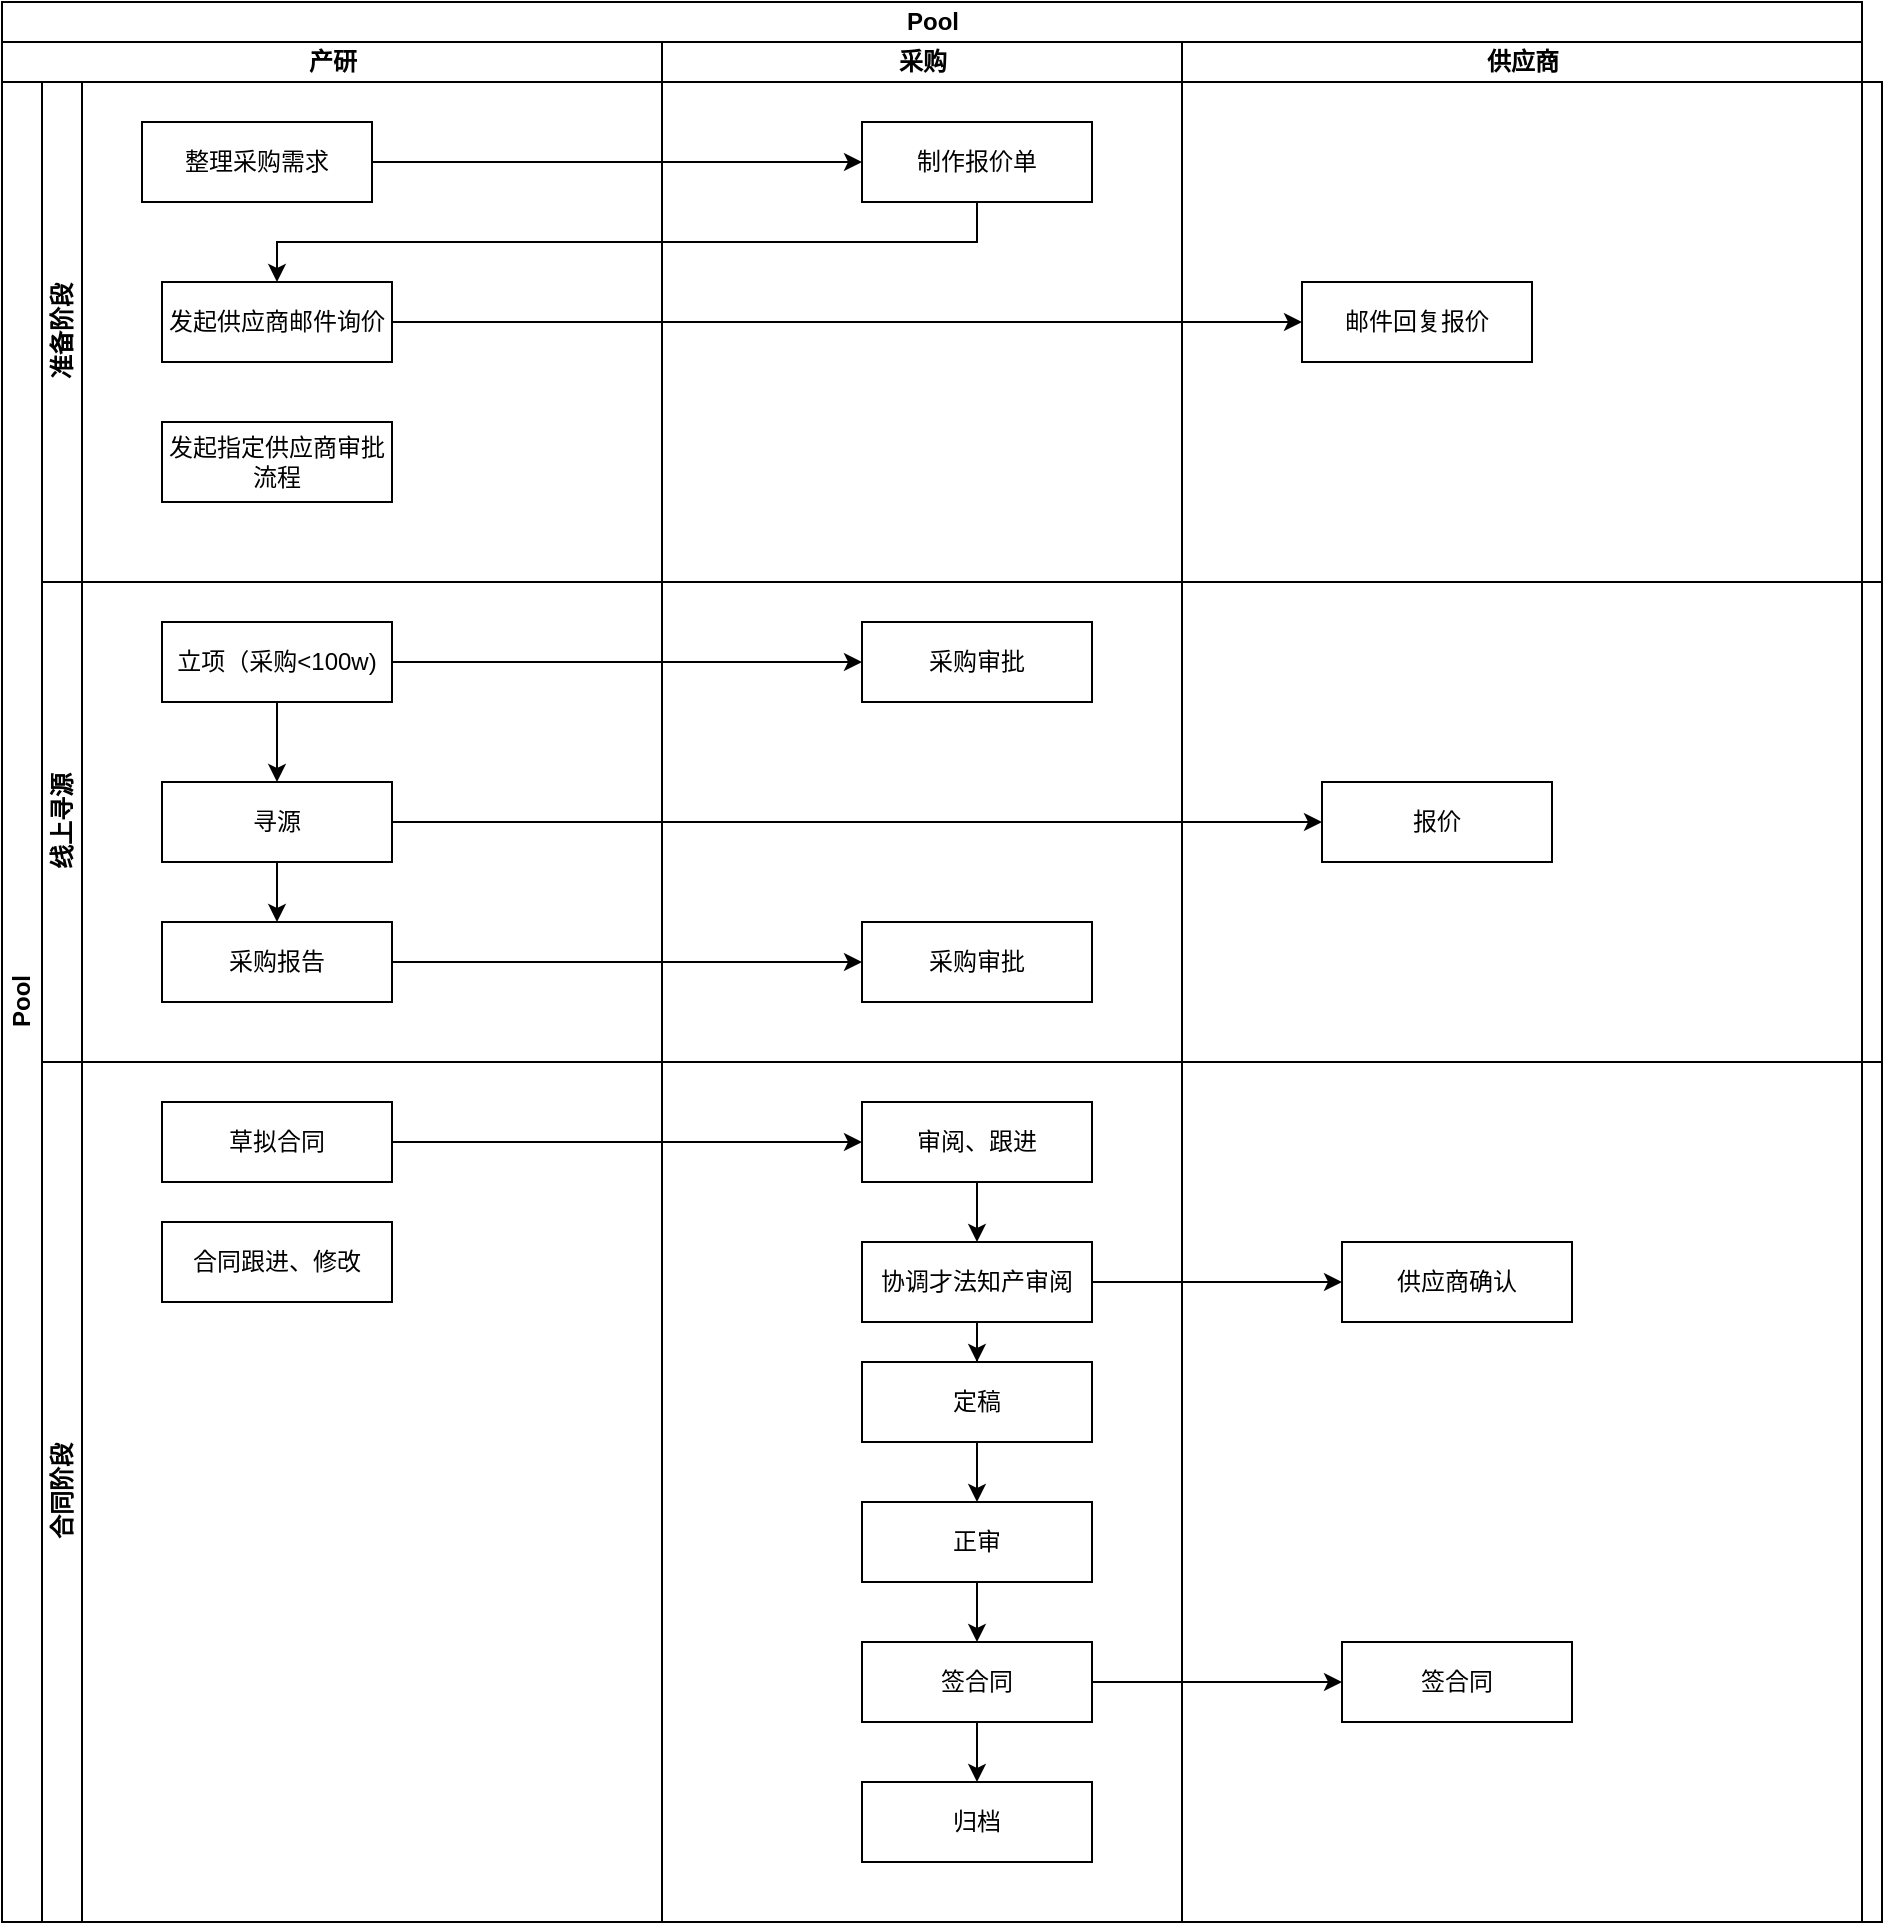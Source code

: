 <mxfile version="22.1.21" type="github">
  <diagram name="第 1 页" id="D-MB-KbhiQcWg0wlnCK3">
    <mxGraphModel dx="954" dy="615" grid="1" gridSize="10" guides="1" tooltips="1" connect="1" arrows="1" fold="1" page="1" pageScale="1" pageWidth="827" pageHeight="1169" math="0" shadow="0">
      <root>
        <mxCell id="0" />
        <mxCell id="1" parent="0" />
        <mxCell id="zCLFrVsV8dxzdzppGPiO-1" value="Pool" style="swimlane;childLayout=stackLayout;resizeParent=1;resizeParentMax=0;startSize=20;html=1;" vertex="1" parent="1">
          <mxGeometry x="100" y="130" width="930" height="960" as="geometry" />
        </mxCell>
        <mxCell id="zCLFrVsV8dxzdzppGPiO-2" value="产研" style="swimlane;startSize=20;html=1;" vertex="1" parent="zCLFrVsV8dxzdzppGPiO-1">
          <mxGeometry y="20" width="330" height="940" as="geometry" />
        </mxCell>
        <mxCell id="zCLFrVsV8dxzdzppGPiO-3" value="采购" style="swimlane;startSize=20;html=1;" vertex="1" parent="zCLFrVsV8dxzdzppGPiO-1">
          <mxGeometry x="330" y="20" width="260" height="940" as="geometry" />
        </mxCell>
        <mxCell id="zCLFrVsV8dxzdzppGPiO-4" value="供应商" style="swimlane;startSize=20;html=1;" vertex="1" parent="zCLFrVsV8dxzdzppGPiO-1">
          <mxGeometry x="590" y="20" width="340" height="940" as="geometry" />
        </mxCell>
        <mxCell id="zCLFrVsV8dxzdzppGPiO-6" value="Pool" style="swimlane;childLayout=stackLayout;resizeParent=1;resizeParentMax=0;horizontal=0;startSize=20;horizontalStack=0;html=1;" vertex="1" parent="1">
          <mxGeometry x="100" y="170" width="940" height="920" as="geometry" />
        </mxCell>
        <mxCell id="zCLFrVsV8dxzdzppGPiO-7" value="准备阶段" style="swimlane;startSize=20;horizontal=0;html=1;" vertex="1" parent="zCLFrVsV8dxzdzppGPiO-6">
          <mxGeometry x="20" width="920" height="250" as="geometry">
            <mxRectangle x="20" width="820" height="30" as="alternateBounds" />
          </mxGeometry>
        </mxCell>
        <mxCell id="zCLFrVsV8dxzdzppGPiO-11" style="edgeStyle=orthogonalEdgeStyle;rounded=0;orthogonalLoop=1;jettySize=auto;html=1;" edge="1" parent="zCLFrVsV8dxzdzppGPiO-7" source="zCLFrVsV8dxzdzppGPiO-5" target="zCLFrVsV8dxzdzppGPiO-10">
          <mxGeometry relative="1" as="geometry" />
        </mxCell>
        <mxCell id="zCLFrVsV8dxzdzppGPiO-5" value="发起供应商邮件询价" style="rounded=0;whiteSpace=wrap;html=1;" vertex="1" parent="zCLFrVsV8dxzdzppGPiO-7">
          <mxGeometry x="60.0" y="100" width="115" height="40" as="geometry" />
        </mxCell>
        <mxCell id="zCLFrVsV8dxzdzppGPiO-10" value="邮件回复报价" style="rounded=0;whiteSpace=wrap;html=1;" vertex="1" parent="zCLFrVsV8dxzdzppGPiO-7">
          <mxGeometry x="630.0" y="100" width="115" height="40" as="geometry" />
        </mxCell>
        <mxCell id="zCLFrVsV8dxzdzppGPiO-12" value="发起指定供应商审批流程" style="rounded=0;whiteSpace=wrap;html=1;" vertex="1" parent="zCLFrVsV8dxzdzppGPiO-7">
          <mxGeometry x="60.0" y="170" width="115" height="40" as="geometry" />
        </mxCell>
        <mxCell id="zCLFrVsV8dxzdzppGPiO-25" style="edgeStyle=orthogonalEdgeStyle;rounded=0;orthogonalLoop=1;jettySize=auto;html=1;entryX=0;entryY=0.5;entryDx=0;entryDy=0;" edge="1" parent="zCLFrVsV8dxzdzppGPiO-7" source="zCLFrVsV8dxzdzppGPiO-23" target="zCLFrVsV8dxzdzppGPiO-24">
          <mxGeometry relative="1" as="geometry" />
        </mxCell>
        <mxCell id="zCLFrVsV8dxzdzppGPiO-23" value="整理采购需求" style="rounded=0;whiteSpace=wrap;html=1;" vertex="1" parent="zCLFrVsV8dxzdzppGPiO-7">
          <mxGeometry x="50.0" y="20" width="115" height="40" as="geometry" />
        </mxCell>
        <mxCell id="zCLFrVsV8dxzdzppGPiO-26" style="edgeStyle=orthogonalEdgeStyle;rounded=0;orthogonalLoop=1;jettySize=auto;html=1;entryX=0.5;entryY=0;entryDx=0;entryDy=0;" edge="1" parent="zCLFrVsV8dxzdzppGPiO-7" source="zCLFrVsV8dxzdzppGPiO-24" target="zCLFrVsV8dxzdzppGPiO-5">
          <mxGeometry relative="1" as="geometry">
            <Array as="points">
              <mxPoint x="468" y="80" />
              <mxPoint x="118" y="80" />
            </Array>
          </mxGeometry>
        </mxCell>
        <mxCell id="zCLFrVsV8dxzdzppGPiO-24" value="制作报价单" style="rounded=0;whiteSpace=wrap;html=1;" vertex="1" parent="zCLFrVsV8dxzdzppGPiO-7">
          <mxGeometry x="410.0" y="20" width="115" height="40" as="geometry" />
        </mxCell>
        <mxCell id="zCLFrVsV8dxzdzppGPiO-8" value="线上寻源" style="swimlane;startSize=20;horizontal=0;html=1;direction=east;" vertex="1" parent="zCLFrVsV8dxzdzppGPiO-6">
          <mxGeometry x="20" y="250" width="920" height="240" as="geometry">
            <mxRectangle x="20" y="120" width="820" height="30" as="alternateBounds" />
          </mxGeometry>
        </mxCell>
        <mxCell id="zCLFrVsV8dxzdzppGPiO-32" value="" style="edgeStyle=orthogonalEdgeStyle;rounded=0;orthogonalLoop=1;jettySize=auto;html=1;" edge="1" parent="zCLFrVsV8dxzdzppGPiO-8" source="zCLFrVsV8dxzdzppGPiO-27" target="zCLFrVsV8dxzdzppGPiO-31">
          <mxGeometry relative="1" as="geometry" />
        </mxCell>
        <mxCell id="zCLFrVsV8dxzdzppGPiO-42" style="edgeStyle=orthogonalEdgeStyle;rounded=0;orthogonalLoop=1;jettySize=auto;html=1;" edge="1" parent="zCLFrVsV8dxzdzppGPiO-8" source="zCLFrVsV8dxzdzppGPiO-27" target="zCLFrVsV8dxzdzppGPiO-38">
          <mxGeometry relative="1" as="geometry" />
        </mxCell>
        <mxCell id="zCLFrVsV8dxzdzppGPiO-27" value="立项（采购&amp;lt;100w)" style="rounded=0;whiteSpace=wrap;html=1;" vertex="1" parent="zCLFrVsV8dxzdzppGPiO-8">
          <mxGeometry x="60.0" y="20" width="115" height="40" as="geometry" />
        </mxCell>
        <mxCell id="zCLFrVsV8dxzdzppGPiO-36" style="edgeStyle=orthogonalEdgeStyle;rounded=0;orthogonalLoop=1;jettySize=auto;html=1;" edge="1" parent="zCLFrVsV8dxzdzppGPiO-8" source="zCLFrVsV8dxzdzppGPiO-31" target="zCLFrVsV8dxzdzppGPiO-35">
          <mxGeometry relative="1" as="geometry" />
        </mxCell>
        <mxCell id="zCLFrVsV8dxzdzppGPiO-37" style="edgeStyle=orthogonalEdgeStyle;rounded=0;orthogonalLoop=1;jettySize=auto;html=1;entryX=0.5;entryY=0;entryDx=0;entryDy=0;" edge="1" parent="zCLFrVsV8dxzdzppGPiO-8" source="zCLFrVsV8dxzdzppGPiO-31" target="zCLFrVsV8dxzdzppGPiO-33">
          <mxGeometry relative="1" as="geometry" />
        </mxCell>
        <mxCell id="zCLFrVsV8dxzdzppGPiO-31" value="寻源" style="rounded=0;whiteSpace=wrap;html=1;" vertex="1" parent="zCLFrVsV8dxzdzppGPiO-8">
          <mxGeometry x="60.0" y="100" width="115" height="40" as="geometry" />
        </mxCell>
        <mxCell id="zCLFrVsV8dxzdzppGPiO-41" style="edgeStyle=orthogonalEdgeStyle;rounded=0;orthogonalLoop=1;jettySize=auto;html=1;" edge="1" parent="zCLFrVsV8dxzdzppGPiO-8" source="zCLFrVsV8dxzdzppGPiO-33" target="zCLFrVsV8dxzdzppGPiO-40">
          <mxGeometry relative="1" as="geometry" />
        </mxCell>
        <mxCell id="zCLFrVsV8dxzdzppGPiO-33" value="采购报告" style="rounded=0;whiteSpace=wrap;html=1;" vertex="1" parent="zCLFrVsV8dxzdzppGPiO-8">
          <mxGeometry x="60.0" y="170" width="115" height="40" as="geometry" />
        </mxCell>
        <mxCell id="zCLFrVsV8dxzdzppGPiO-35" value="报价" style="rounded=0;whiteSpace=wrap;html=1;" vertex="1" parent="zCLFrVsV8dxzdzppGPiO-8">
          <mxGeometry x="640.0" y="100" width="115" height="40" as="geometry" />
        </mxCell>
        <mxCell id="zCLFrVsV8dxzdzppGPiO-38" value="采购审批" style="rounded=0;whiteSpace=wrap;html=1;" vertex="1" parent="zCLFrVsV8dxzdzppGPiO-8">
          <mxGeometry x="410.0" y="20" width="115" height="40" as="geometry" />
        </mxCell>
        <mxCell id="zCLFrVsV8dxzdzppGPiO-40" value="采购审批" style="rounded=0;whiteSpace=wrap;html=1;" vertex="1" parent="zCLFrVsV8dxzdzppGPiO-8">
          <mxGeometry x="410.0" y="170" width="115" height="40" as="geometry" />
        </mxCell>
        <mxCell id="zCLFrVsV8dxzdzppGPiO-9" value="合同阶段" style="swimlane;startSize=20;horizontal=0;html=1;" vertex="1" parent="zCLFrVsV8dxzdzppGPiO-6">
          <mxGeometry x="20" y="490" width="920" height="430" as="geometry" />
        </mxCell>
        <mxCell id="zCLFrVsV8dxzdzppGPiO-45" value="" style="edgeStyle=orthogonalEdgeStyle;rounded=0;orthogonalLoop=1;jettySize=auto;html=1;" edge="1" parent="zCLFrVsV8dxzdzppGPiO-9" source="zCLFrVsV8dxzdzppGPiO-43" target="zCLFrVsV8dxzdzppGPiO-44">
          <mxGeometry relative="1" as="geometry" />
        </mxCell>
        <mxCell id="zCLFrVsV8dxzdzppGPiO-43" value="草拟合同" style="rounded=0;whiteSpace=wrap;html=1;" vertex="1" parent="zCLFrVsV8dxzdzppGPiO-9">
          <mxGeometry x="60.0" y="20" width="115" height="40" as="geometry" />
        </mxCell>
        <mxCell id="zCLFrVsV8dxzdzppGPiO-47" value="" style="edgeStyle=orthogonalEdgeStyle;rounded=0;orthogonalLoop=1;jettySize=auto;html=1;" edge="1" parent="zCLFrVsV8dxzdzppGPiO-9" source="zCLFrVsV8dxzdzppGPiO-44" target="zCLFrVsV8dxzdzppGPiO-46">
          <mxGeometry relative="1" as="geometry" />
        </mxCell>
        <mxCell id="zCLFrVsV8dxzdzppGPiO-44" value="审阅、跟进" style="rounded=0;whiteSpace=wrap;html=1;" vertex="1" parent="zCLFrVsV8dxzdzppGPiO-9">
          <mxGeometry x="410.0" y="20" width="115" height="40" as="geometry" />
        </mxCell>
        <mxCell id="zCLFrVsV8dxzdzppGPiO-50" value="" style="edgeStyle=orthogonalEdgeStyle;rounded=0;orthogonalLoop=1;jettySize=auto;html=1;" edge="1" parent="zCLFrVsV8dxzdzppGPiO-9" source="zCLFrVsV8dxzdzppGPiO-46" target="zCLFrVsV8dxzdzppGPiO-49">
          <mxGeometry relative="1" as="geometry" />
        </mxCell>
        <mxCell id="zCLFrVsV8dxzdzppGPiO-55" style="edgeStyle=orthogonalEdgeStyle;rounded=0;orthogonalLoop=1;jettySize=auto;html=1;" edge="1" parent="zCLFrVsV8dxzdzppGPiO-9" source="zCLFrVsV8dxzdzppGPiO-46" target="zCLFrVsV8dxzdzppGPiO-54">
          <mxGeometry relative="1" as="geometry" />
        </mxCell>
        <mxCell id="zCLFrVsV8dxzdzppGPiO-46" value="协调才法知产审阅" style="rounded=0;whiteSpace=wrap;html=1;" vertex="1" parent="zCLFrVsV8dxzdzppGPiO-9">
          <mxGeometry x="410.0" y="90" width="115" height="40" as="geometry" />
        </mxCell>
        <mxCell id="zCLFrVsV8dxzdzppGPiO-48" value="合同跟进、修改" style="rounded=0;whiteSpace=wrap;html=1;" vertex="1" parent="zCLFrVsV8dxzdzppGPiO-9">
          <mxGeometry x="60.0" y="80" width="115" height="40" as="geometry" />
        </mxCell>
        <mxCell id="zCLFrVsV8dxzdzppGPiO-52" value="" style="edgeStyle=orthogonalEdgeStyle;rounded=0;orthogonalLoop=1;jettySize=auto;html=1;" edge="1" parent="zCLFrVsV8dxzdzppGPiO-9" source="zCLFrVsV8dxzdzppGPiO-49" target="zCLFrVsV8dxzdzppGPiO-51">
          <mxGeometry relative="1" as="geometry" />
        </mxCell>
        <mxCell id="zCLFrVsV8dxzdzppGPiO-49" value="定稿" style="rounded=0;whiteSpace=wrap;html=1;" vertex="1" parent="zCLFrVsV8dxzdzppGPiO-9">
          <mxGeometry x="410.0" y="150" width="115" height="40" as="geometry" />
        </mxCell>
        <mxCell id="zCLFrVsV8dxzdzppGPiO-58" value="" style="edgeStyle=orthogonalEdgeStyle;rounded=0;orthogonalLoop=1;jettySize=auto;html=1;" edge="1" parent="zCLFrVsV8dxzdzppGPiO-9" source="zCLFrVsV8dxzdzppGPiO-51" target="zCLFrVsV8dxzdzppGPiO-57">
          <mxGeometry relative="1" as="geometry" />
        </mxCell>
        <mxCell id="zCLFrVsV8dxzdzppGPiO-51" value="正审" style="rounded=0;whiteSpace=wrap;html=1;" vertex="1" parent="zCLFrVsV8dxzdzppGPiO-9">
          <mxGeometry x="410.0" y="220" width="115" height="40" as="geometry" />
        </mxCell>
        <mxCell id="zCLFrVsV8dxzdzppGPiO-54" value="供应商确认" style="rounded=0;whiteSpace=wrap;html=1;" vertex="1" parent="zCLFrVsV8dxzdzppGPiO-9">
          <mxGeometry x="650.0" y="90" width="115" height="40" as="geometry" />
        </mxCell>
        <mxCell id="zCLFrVsV8dxzdzppGPiO-56" value="签合同" style="rounded=0;whiteSpace=wrap;html=1;" vertex="1" parent="zCLFrVsV8dxzdzppGPiO-9">
          <mxGeometry x="650.0" y="290" width="115" height="40" as="geometry" />
        </mxCell>
        <mxCell id="zCLFrVsV8dxzdzppGPiO-59" style="edgeStyle=orthogonalEdgeStyle;rounded=0;orthogonalLoop=1;jettySize=auto;html=1;entryX=0;entryY=0.5;entryDx=0;entryDy=0;" edge="1" parent="zCLFrVsV8dxzdzppGPiO-9" source="zCLFrVsV8dxzdzppGPiO-57" target="zCLFrVsV8dxzdzppGPiO-56">
          <mxGeometry relative="1" as="geometry" />
        </mxCell>
        <mxCell id="zCLFrVsV8dxzdzppGPiO-61" style="edgeStyle=orthogonalEdgeStyle;rounded=0;orthogonalLoop=1;jettySize=auto;html=1;" edge="1" parent="zCLFrVsV8dxzdzppGPiO-9" source="zCLFrVsV8dxzdzppGPiO-57" target="zCLFrVsV8dxzdzppGPiO-60">
          <mxGeometry relative="1" as="geometry" />
        </mxCell>
        <mxCell id="zCLFrVsV8dxzdzppGPiO-57" value="签合同" style="rounded=0;whiteSpace=wrap;html=1;" vertex="1" parent="zCLFrVsV8dxzdzppGPiO-9">
          <mxGeometry x="410.0" y="290" width="115" height="40" as="geometry" />
        </mxCell>
        <mxCell id="zCLFrVsV8dxzdzppGPiO-60" value="归档" style="rounded=0;whiteSpace=wrap;html=1;" vertex="1" parent="zCLFrVsV8dxzdzppGPiO-9">
          <mxGeometry x="410.0" y="360" width="115" height="40" as="geometry" />
        </mxCell>
      </root>
    </mxGraphModel>
  </diagram>
</mxfile>
